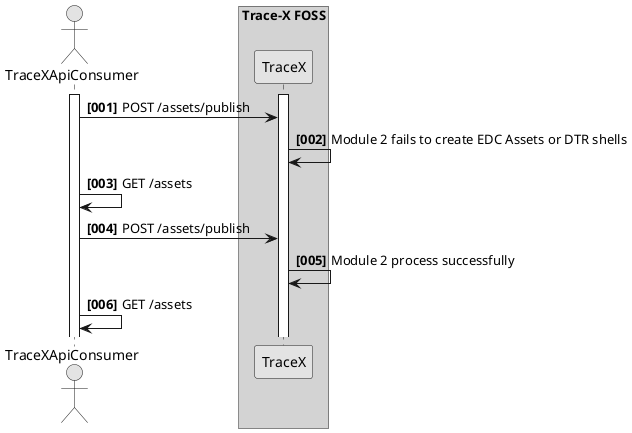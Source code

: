 @startuml
skinparam monochrome true
skinparam shadowing false
autonumber "<b>[000]"

actor TraceXApiConsumer
activate TraceXApiConsumer

box "Trace-X FOSS" #LightGrey
participant TraceX
activate TraceX

TraceXApiConsumer -> TraceX : POST /assets/publish
TraceX -> TraceX : Module 2 fails to create EDC Assets or DTR shells
TraceXApiConsumer -> TraceXApiConsumer : GET /assets
TraceXApiConsumer -> TraceX : POST /assets/publish
TraceX -> TraceX : Module 2 process successfully
TraceXApiConsumer -> TraceXApiConsumer : GET /assets




@enduml
